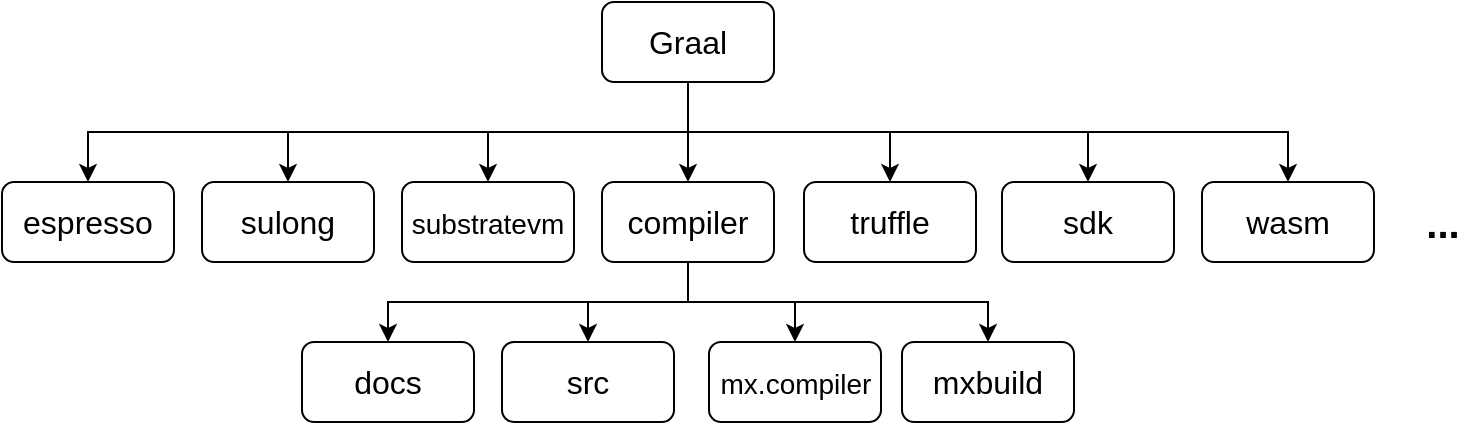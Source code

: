 <mxfile version="26.0.11">
  <diagram name="Page-1" id="1DMqi_tNtplRe3dGzN1d">
    <mxGraphModel dx="1426" dy="755" grid="1" gridSize="10" guides="1" tooltips="1" connect="1" arrows="1" fold="1" page="1" pageScale="1" pageWidth="827" pageHeight="1169" math="0" shadow="0">
      <root>
        <mxCell id="0" />
        <mxCell id="1" parent="0" />
        <mxCell id="CIM_OH27wow4WKpC6591-11" style="edgeStyle=orthogonalEdgeStyle;rounded=0;orthogonalLoop=1;jettySize=auto;html=1;exitX=0.5;exitY=1;exitDx=0;exitDy=0;entryX=0.5;entryY=0;entryDx=0;entryDy=0;" edge="1" parent="1" source="CIM_OH27wow4WKpC6591-1" target="CIM_OH27wow4WKpC6591-6">
          <mxGeometry relative="1" as="geometry" />
        </mxCell>
        <mxCell id="CIM_OH27wow4WKpC6591-12" style="edgeStyle=orthogonalEdgeStyle;rounded=0;orthogonalLoop=1;jettySize=auto;html=1;exitX=0.5;exitY=1;exitDx=0;exitDy=0;entryX=0.5;entryY=0;entryDx=0;entryDy=0;" edge="1" parent="1" source="CIM_OH27wow4WKpC6591-1" target="CIM_OH27wow4WKpC6591-5">
          <mxGeometry relative="1" as="geometry" />
        </mxCell>
        <mxCell id="CIM_OH27wow4WKpC6591-13" style="edgeStyle=orthogonalEdgeStyle;rounded=0;orthogonalLoop=1;jettySize=auto;html=1;exitX=0.5;exitY=1;exitDx=0;exitDy=0;entryX=0.5;entryY=0;entryDx=0;entryDy=0;" edge="1" parent="1" source="CIM_OH27wow4WKpC6591-1" target="CIM_OH27wow4WKpC6591-4">
          <mxGeometry relative="1" as="geometry" />
        </mxCell>
        <mxCell id="CIM_OH27wow4WKpC6591-14" style="edgeStyle=orthogonalEdgeStyle;rounded=0;orthogonalLoop=1;jettySize=auto;html=1;exitX=0.5;exitY=1;exitDx=0;exitDy=0;entryX=0.5;entryY=0;entryDx=0;entryDy=0;" edge="1" parent="1" source="CIM_OH27wow4WKpC6591-1" target="CIM_OH27wow4WKpC6591-2">
          <mxGeometry relative="1" as="geometry" />
        </mxCell>
        <mxCell id="CIM_OH27wow4WKpC6591-15" style="edgeStyle=orthogonalEdgeStyle;rounded=0;orthogonalLoop=1;jettySize=auto;html=1;exitX=0.5;exitY=1;exitDx=0;exitDy=0;entryX=0.5;entryY=0;entryDx=0;entryDy=0;" edge="1" parent="1" source="CIM_OH27wow4WKpC6591-1" target="CIM_OH27wow4WKpC6591-3">
          <mxGeometry relative="1" as="geometry" />
        </mxCell>
        <mxCell id="CIM_OH27wow4WKpC6591-16" style="edgeStyle=orthogonalEdgeStyle;rounded=0;orthogonalLoop=1;jettySize=auto;html=1;exitX=0.5;exitY=1;exitDx=0;exitDy=0;entryX=0.5;entryY=0;entryDx=0;entryDy=0;" edge="1" parent="1" source="CIM_OH27wow4WKpC6591-1" target="CIM_OH27wow4WKpC6591-7">
          <mxGeometry relative="1" as="geometry" />
        </mxCell>
        <mxCell id="CIM_OH27wow4WKpC6591-17" style="edgeStyle=orthogonalEdgeStyle;rounded=0;orthogonalLoop=1;jettySize=auto;html=1;exitX=0.5;exitY=1;exitDx=0;exitDy=0;entryX=0.5;entryY=0;entryDx=0;entryDy=0;" edge="1" parent="1" source="CIM_OH27wow4WKpC6591-1" target="CIM_OH27wow4WKpC6591-9">
          <mxGeometry relative="1" as="geometry" />
        </mxCell>
        <mxCell id="CIM_OH27wow4WKpC6591-1" value="&lt;font style=&quot;font-size: 16px;&quot;&gt;Graal&lt;/font&gt;" style="rounded=1;whiteSpace=wrap;html=1;" vertex="1" parent="1">
          <mxGeometry x="360" y="60" width="86" height="40" as="geometry" />
        </mxCell>
        <mxCell id="CIM_OH27wow4WKpC6591-2" value="truffle" style="rounded=1;whiteSpace=wrap;html=1;fontSize=16;" vertex="1" parent="1">
          <mxGeometry x="461" y="150" width="86" height="40" as="geometry" />
        </mxCell>
        <mxCell id="CIM_OH27wow4WKpC6591-3" value="sdk" style="rounded=1;whiteSpace=wrap;html=1;fontSize=16;" vertex="1" parent="1">
          <mxGeometry x="560" y="150" width="86" height="40" as="geometry" />
        </mxCell>
        <mxCell id="CIM_OH27wow4WKpC6591-23" style="edgeStyle=orthogonalEdgeStyle;rounded=0;orthogonalLoop=1;jettySize=auto;html=1;exitX=0.5;exitY=1;exitDx=0;exitDy=0;entryX=0.5;entryY=0;entryDx=0;entryDy=0;fontSize=16;" edge="1" parent="1" source="CIM_OH27wow4WKpC6591-4" target="CIM_OH27wow4WKpC6591-21">
          <mxGeometry relative="1" as="geometry" />
        </mxCell>
        <mxCell id="CIM_OH27wow4WKpC6591-24" style="edgeStyle=orthogonalEdgeStyle;rounded=0;orthogonalLoop=1;jettySize=auto;html=1;exitX=0.5;exitY=1;exitDx=0;exitDy=0;entryX=0.5;entryY=0;entryDx=0;entryDy=0;fontSize=16;" edge="1" parent="1" source="CIM_OH27wow4WKpC6591-4" target="CIM_OH27wow4WKpC6591-19">
          <mxGeometry relative="1" as="geometry" />
        </mxCell>
        <mxCell id="CIM_OH27wow4WKpC6591-25" style="edgeStyle=orthogonalEdgeStyle;rounded=0;orthogonalLoop=1;jettySize=auto;html=1;exitX=0.5;exitY=1;exitDx=0;exitDy=0;entryX=0.5;entryY=0;entryDx=0;entryDy=0;fontSize=16;" edge="1" parent="1" source="CIM_OH27wow4WKpC6591-4" target="CIM_OH27wow4WKpC6591-20">
          <mxGeometry relative="1" as="geometry" />
        </mxCell>
        <mxCell id="CIM_OH27wow4WKpC6591-26" style="edgeStyle=orthogonalEdgeStyle;rounded=0;orthogonalLoop=1;jettySize=auto;html=1;exitX=0.5;exitY=1;exitDx=0;exitDy=0;entryX=0.5;entryY=0;entryDx=0;entryDy=0;fontSize=16;" edge="1" parent="1" source="CIM_OH27wow4WKpC6591-4" target="CIM_OH27wow4WKpC6591-22">
          <mxGeometry relative="1" as="geometry" />
        </mxCell>
        <mxCell id="CIM_OH27wow4WKpC6591-4" value="compiler" style="rounded=1;whiteSpace=wrap;html=1;fontSize=16;" vertex="1" parent="1">
          <mxGeometry x="360" y="150" width="86" height="40" as="geometry" />
        </mxCell>
        <mxCell id="CIM_OH27wow4WKpC6591-5" value="&lt;font style=&quot;font-size: 14px;&quot;&gt;substratevm&lt;/font&gt;" style="rounded=1;whiteSpace=wrap;html=1;fontSize=16;" vertex="1" parent="1">
          <mxGeometry x="260" y="150" width="86" height="40" as="geometry" />
        </mxCell>
        <mxCell id="CIM_OH27wow4WKpC6591-6" value="sulong" style="rounded=1;whiteSpace=wrap;html=1;fontSize=16;" vertex="1" parent="1">
          <mxGeometry x="160" y="150" width="86" height="40" as="geometry" />
        </mxCell>
        <mxCell id="CIM_OH27wow4WKpC6591-7" value="wasm" style="rounded=1;whiteSpace=wrap;html=1;fontSize=16;" vertex="1" parent="1">
          <mxGeometry x="660" y="150" width="86" height="40" as="geometry" />
        </mxCell>
        <mxCell id="CIM_OH27wow4WKpC6591-9" value="&lt;span style=&quot;text-align: left;&quot;&gt;espresso&lt;/span&gt;" style="rounded=1;whiteSpace=wrap;html=1;fontSize=16;" vertex="1" parent="1">
          <mxGeometry x="60" y="150" width="86" height="40" as="geometry" />
        </mxCell>
        <mxCell id="CIM_OH27wow4WKpC6591-10" value="&lt;font style=&quot;font-size: 20px;&quot;&gt;&lt;b&gt;...&lt;/b&gt;&lt;/font&gt;" style="text;html=1;align=center;verticalAlign=middle;resizable=0;points=[];autosize=1;strokeColor=none;fillColor=none;" vertex="1" parent="1">
          <mxGeometry x="760" y="150" width="40" height="40" as="geometry" />
        </mxCell>
        <mxCell id="CIM_OH27wow4WKpC6591-19" value="src" style="rounded=1;whiteSpace=wrap;html=1;fontSize=16;" vertex="1" parent="1">
          <mxGeometry x="310" y="230" width="86" height="40" as="geometry" />
        </mxCell>
        <mxCell id="CIM_OH27wow4WKpC6591-20" value="&lt;font style=&quot;font-size: 14px;&quot;&gt;mx.compiler&lt;/font&gt;" style="rounded=1;whiteSpace=wrap;html=1;fontSize=16;" vertex="1" parent="1">
          <mxGeometry x="413.5" y="230" width="86" height="40" as="geometry" />
        </mxCell>
        <mxCell id="CIM_OH27wow4WKpC6591-21" value="docs" style="rounded=1;whiteSpace=wrap;html=1;fontSize=16;" vertex="1" parent="1">
          <mxGeometry x="210" y="230" width="86" height="40" as="geometry" />
        </mxCell>
        <mxCell id="CIM_OH27wow4WKpC6591-22" value="mxbuild" style="rounded=1;whiteSpace=wrap;html=1;fontSize=16;" vertex="1" parent="1">
          <mxGeometry x="510" y="230" width="86" height="40" as="geometry" />
        </mxCell>
      </root>
    </mxGraphModel>
  </diagram>
</mxfile>
